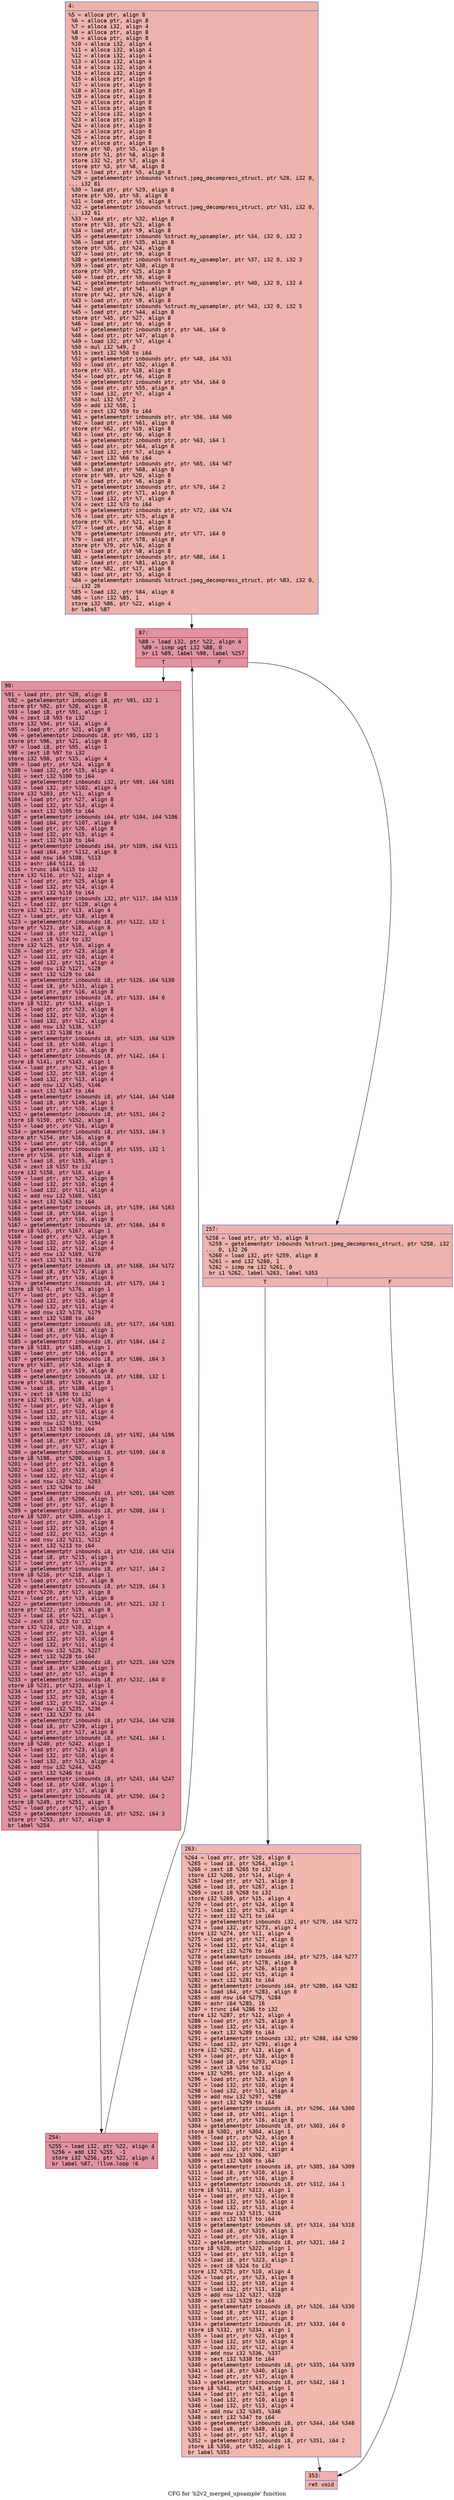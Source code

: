 digraph "CFG for 'h2v2_merged_upsample' function" {
	label="CFG for 'h2v2_merged_upsample' function";

	Node0x60000017e530 [shape=record,color="#3d50c3ff", style=filled, fillcolor="#d6524470" fontname="Courier",label="{4:\l|  %5 = alloca ptr, align 8\l  %6 = alloca ptr, align 8\l  %7 = alloca i32, align 4\l  %8 = alloca ptr, align 8\l  %9 = alloca ptr, align 8\l  %10 = alloca i32, align 4\l  %11 = alloca i32, align 4\l  %12 = alloca i32, align 4\l  %13 = alloca i32, align 4\l  %14 = alloca i32, align 4\l  %15 = alloca i32, align 4\l  %16 = alloca ptr, align 8\l  %17 = alloca ptr, align 8\l  %18 = alloca ptr, align 8\l  %19 = alloca ptr, align 8\l  %20 = alloca ptr, align 8\l  %21 = alloca ptr, align 8\l  %22 = alloca i32, align 4\l  %23 = alloca ptr, align 8\l  %24 = alloca ptr, align 8\l  %25 = alloca ptr, align 8\l  %26 = alloca ptr, align 8\l  %27 = alloca ptr, align 8\l  store ptr %0, ptr %5, align 8\l  store ptr %1, ptr %6, align 8\l  store i32 %2, ptr %7, align 4\l  store ptr %3, ptr %8, align 8\l  %28 = load ptr, ptr %5, align 8\l  %29 = getelementptr inbounds %struct.jpeg_decompress_struct, ptr %28, i32 0,\l... i32 81\l  %30 = load ptr, ptr %29, align 8\l  store ptr %30, ptr %9, align 8\l  %31 = load ptr, ptr %5, align 8\l  %32 = getelementptr inbounds %struct.jpeg_decompress_struct, ptr %31, i32 0,\l... i32 61\l  %33 = load ptr, ptr %32, align 8\l  store ptr %33, ptr %23, align 8\l  %34 = load ptr, ptr %9, align 8\l  %35 = getelementptr inbounds %struct.my_upsampler, ptr %34, i32 0, i32 2\l  %36 = load ptr, ptr %35, align 8\l  store ptr %36, ptr %24, align 8\l  %37 = load ptr, ptr %9, align 8\l  %38 = getelementptr inbounds %struct.my_upsampler, ptr %37, i32 0, i32 3\l  %39 = load ptr, ptr %38, align 8\l  store ptr %39, ptr %25, align 8\l  %40 = load ptr, ptr %9, align 8\l  %41 = getelementptr inbounds %struct.my_upsampler, ptr %40, i32 0, i32 4\l  %42 = load ptr, ptr %41, align 8\l  store ptr %42, ptr %26, align 8\l  %43 = load ptr, ptr %9, align 8\l  %44 = getelementptr inbounds %struct.my_upsampler, ptr %43, i32 0, i32 5\l  %45 = load ptr, ptr %44, align 8\l  store ptr %45, ptr %27, align 8\l  %46 = load ptr, ptr %6, align 8\l  %47 = getelementptr inbounds ptr, ptr %46, i64 0\l  %48 = load ptr, ptr %47, align 8\l  %49 = load i32, ptr %7, align 4\l  %50 = mul i32 %49, 2\l  %51 = zext i32 %50 to i64\l  %52 = getelementptr inbounds ptr, ptr %48, i64 %51\l  %53 = load ptr, ptr %52, align 8\l  store ptr %53, ptr %18, align 8\l  %54 = load ptr, ptr %6, align 8\l  %55 = getelementptr inbounds ptr, ptr %54, i64 0\l  %56 = load ptr, ptr %55, align 8\l  %57 = load i32, ptr %7, align 4\l  %58 = mul i32 %57, 2\l  %59 = add i32 %58, 1\l  %60 = zext i32 %59 to i64\l  %61 = getelementptr inbounds ptr, ptr %56, i64 %60\l  %62 = load ptr, ptr %61, align 8\l  store ptr %62, ptr %19, align 8\l  %63 = load ptr, ptr %6, align 8\l  %64 = getelementptr inbounds ptr, ptr %63, i64 1\l  %65 = load ptr, ptr %64, align 8\l  %66 = load i32, ptr %7, align 4\l  %67 = zext i32 %66 to i64\l  %68 = getelementptr inbounds ptr, ptr %65, i64 %67\l  %69 = load ptr, ptr %68, align 8\l  store ptr %69, ptr %20, align 8\l  %70 = load ptr, ptr %6, align 8\l  %71 = getelementptr inbounds ptr, ptr %70, i64 2\l  %72 = load ptr, ptr %71, align 8\l  %73 = load i32, ptr %7, align 4\l  %74 = zext i32 %73 to i64\l  %75 = getelementptr inbounds ptr, ptr %72, i64 %74\l  %76 = load ptr, ptr %75, align 8\l  store ptr %76, ptr %21, align 8\l  %77 = load ptr, ptr %8, align 8\l  %78 = getelementptr inbounds ptr, ptr %77, i64 0\l  %79 = load ptr, ptr %78, align 8\l  store ptr %79, ptr %16, align 8\l  %80 = load ptr, ptr %8, align 8\l  %81 = getelementptr inbounds ptr, ptr %80, i64 1\l  %82 = load ptr, ptr %81, align 8\l  store ptr %82, ptr %17, align 8\l  %83 = load ptr, ptr %5, align 8\l  %84 = getelementptr inbounds %struct.jpeg_decompress_struct, ptr %83, i32 0,\l... i32 26\l  %85 = load i32, ptr %84, align 8\l  %86 = lshr i32 %85, 1\l  store i32 %86, ptr %22, align 4\l  br label %87\l}"];
	Node0x60000017e530 -> Node0x60000017e580[tooltip="4 -> 87\nProbability 100.00%" ];
	Node0x60000017e580 [shape=record,color="#b70d28ff", style=filled, fillcolor="#b70d2870" fontname="Courier",label="{87:\l|  %88 = load i32, ptr %22, align 4\l  %89 = icmp ugt i32 %88, 0\l  br i1 %89, label %90, label %257\l|{<s0>T|<s1>F}}"];
	Node0x60000017e580:s0 -> Node0x60000017e5d0[tooltip="87 -> 90\nProbability 96.88%" ];
	Node0x60000017e580:s1 -> Node0x60000017e670[tooltip="87 -> 257\nProbability 3.12%" ];
	Node0x60000017e5d0 [shape=record,color="#b70d28ff", style=filled, fillcolor="#b70d2870" fontname="Courier",label="{90:\l|  %91 = load ptr, ptr %20, align 8\l  %92 = getelementptr inbounds i8, ptr %91, i32 1\l  store ptr %92, ptr %20, align 8\l  %93 = load i8, ptr %91, align 1\l  %94 = zext i8 %93 to i32\l  store i32 %94, ptr %14, align 4\l  %95 = load ptr, ptr %21, align 8\l  %96 = getelementptr inbounds i8, ptr %95, i32 1\l  store ptr %96, ptr %21, align 8\l  %97 = load i8, ptr %95, align 1\l  %98 = zext i8 %97 to i32\l  store i32 %98, ptr %15, align 4\l  %99 = load ptr, ptr %24, align 8\l  %100 = load i32, ptr %15, align 4\l  %101 = sext i32 %100 to i64\l  %102 = getelementptr inbounds i32, ptr %99, i64 %101\l  %103 = load i32, ptr %102, align 4\l  store i32 %103, ptr %11, align 4\l  %104 = load ptr, ptr %27, align 8\l  %105 = load i32, ptr %14, align 4\l  %106 = sext i32 %105 to i64\l  %107 = getelementptr inbounds i64, ptr %104, i64 %106\l  %108 = load i64, ptr %107, align 8\l  %109 = load ptr, ptr %26, align 8\l  %110 = load i32, ptr %15, align 4\l  %111 = sext i32 %110 to i64\l  %112 = getelementptr inbounds i64, ptr %109, i64 %111\l  %113 = load i64, ptr %112, align 8\l  %114 = add nsw i64 %108, %113\l  %115 = ashr i64 %114, 16\l  %116 = trunc i64 %115 to i32\l  store i32 %116, ptr %12, align 4\l  %117 = load ptr, ptr %25, align 8\l  %118 = load i32, ptr %14, align 4\l  %119 = sext i32 %118 to i64\l  %120 = getelementptr inbounds i32, ptr %117, i64 %119\l  %121 = load i32, ptr %120, align 4\l  store i32 %121, ptr %13, align 4\l  %122 = load ptr, ptr %18, align 8\l  %123 = getelementptr inbounds i8, ptr %122, i32 1\l  store ptr %123, ptr %18, align 8\l  %124 = load i8, ptr %122, align 1\l  %125 = zext i8 %124 to i32\l  store i32 %125, ptr %10, align 4\l  %126 = load ptr, ptr %23, align 8\l  %127 = load i32, ptr %10, align 4\l  %128 = load i32, ptr %11, align 4\l  %129 = add nsw i32 %127, %128\l  %130 = sext i32 %129 to i64\l  %131 = getelementptr inbounds i8, ptr %126, i64 %130\l  %132 = load i8, ptr %131, align 1\l  %133 = load ptr, ptr %16, align 8\l  %134 = getelementptr inbounds i8, ptr %133, i64 0\l  store i8 %132, ptr %134, align 1\l  %135 = load ptr, ptr %23, align 8\l  %136 = load i32, ptr %10, align 4\l  %137 = load i32, ptr %12, align 4\l  %138 = add nsw i32 %136, %137\l  %139 = sext i32 %138 to i64\l  %140 = getelementptr inbounds i8, ptr %135, i64 %139\l  %141 = load i8, ptr %140, align 1\l  %142 = load ptr, ptr %16, align 8\l  %143 = getelementptr inbounds i8, ptr %142, i64 1\l  store i8 %141, ptr %143, align 1\l  %144 = load ptr, ptr %23, align 8\l  %145 = load i32, ptr %10, align 4\l  %146 = load i32, ptr %13, align 4\l  %147 = add nsw i32 %145, %146\l  %148 = sext i32 %147 to i64\l  %149 = getelementptr inbounds i8, ptr %144, i64 %148\l  %150 = load i8, ptr %149, align 1\l  %151 = load ptr, ptr %16, align 8\l  %152 = getelementptr inbounds i8, ptr %151, i64 2\l  store i8 %150, ptr %152, align 1\l  %153 = load ptr, ptr %16, align 8\l  %154 = getelementptr inbounds i8, ptr %153, i64 3\l  store ptr %154, ptr %16, align 8\l  %155 = load ptr, ptr %18, align 8\l  %156 = getelementptr inbounds i8, ptr %155, i32 1\l  store ptr %156, ptr %18, align 8\l  %157 = load i8, ptr %155, align 1\l  %158 = zext i8 %157 to i32\l  store i32 %158, ptr %10, align 4\l  %159 = load ptr, ptr %23, align 8\l  %160 = load i32, ptr %10, align 4\l  %161 = load i32, ptr %11, align 4\l  %162 = add nsw i32 %160, %161\l  %163 = sext i32 %162 to i64\l  %164 = getelementptr inbounds i8, ptr %159, i64 %163\l  %165 = load i8, ptr %164, align 1\l  %166 = load ptr, ptr %16, align 8\l  %167 = getelementptr inbounds i8, ptr %166, i64 0\l  store i8 %165, ptr %167, align 1\l  %168 = load ptr, ptr %23, align 8\l  %169 = load i32, ptr %10, align 4\l  %170 = load i32, ptr %12, align 4\l  %171 = add nsw i32 %169, %170\l  %172 = sext i32 %171 to i64\l  %173 = getelementptr inbounds i8, ptr %168, i64 %172\l  %174 = load i8, ptr %173, align 1\l  %175 = load ptr, ptr %16, align 8\l  %176 = getelementptr inbounds i8, ptr %175, i64 1\l  store i8 %174, ptr %176, align 1\l  %177 = load ptr, ptr %23, align 8\l  %178 = load i32, ptr %10, align 4\l  %179 = load i32, ptr %13, align 4\l  %180 = add nsw i32 %178, %179\l  %181 = sext i32 %180 to i64\l  %182 = getelementptr inbounds i8, ptr %177, i64 %181\l  %183 = load i8, ptr %182, align 1\l  %184 = load ptr, ptr %16, align 8\l  %185 = getelementptr inbounds i8, ptr %184, i64 2\l  store i8 %183, ptr %185, align 1\l  %186 = load ptr, ptr %16, align 8\l  %187 = getelementptr inbounds i8, ptr %186, i64 3\l  store ptr %187, ptr %16, align 8\l  %188 = load ptr, ptr %19, align 8\l  %189 = getelementptr inbounds i8, ptr %188, i32 1\l  store ptr %189, ptr %19, align 8\l  %190 = load i8, ptr %188, align 1\l  %191 = zext i8 %190 to i32\l  store i32 %191, ptr %10, align 4\l  %192 = load ptr, ptr %23, align 8\l  %193 = load i32, ptr %10, align 4\l  %194 = load i32, ptr %11, align 4\l  %195 = add nsw i32 %193, %194\l  %196 = sext i32 %195 to i64\l  %197 = getelementptr inbounds i8, ptr %192, i64 %196\l  %198 = load i8, ptr %197, align 1\l  %199 = load ptr, ptr %17, align 8\l  %200 = getelementptr inbounds i8, ptr %199, i64 0\l  store i8 %198, ptr %200, align 1\l  %201 = load ptr, ptr %23, align 8\l  %202 = load i32, ptr %10, align 4\l  %203 = load i32, ptr %12, align 4\l  %204 = add nsw i32 %202, %203\l  %205 = sext i32 %204 to i64\l  %206 = getelementptr inbounds i8, ptr %201, i64 %205\l  %207 = load i8, ptr %206, align 1\l  %208 = load ptr, ptr %17, align 8\l  %209 = getelementptr inbounds i8, ptr %208, i64 1\l  store i8 %207, ptr %209, align 1\l  %210 = load ptr, ptr %23, align 8\l  %211 = load i32, ptr %10, align 4\l  %212 = load i32, ptr %13, align 4\l  %213 = add nsw i32 %211, %212\l  %214 = sext i32 %213 to i64\l  %215 = getelementptr inbounds i8, ptr %210, i64 %214\l  %216 = load i8, ptr %215, align 1\l  %217 = load ptr, ptr %17, align 8\l  %218 = getelementptr inbounds i8, ptr %217, i64 2\l  store i8 %216, ptr %218, align 1\l  %219 = load ptr, ptr %17, align 8\l  %220 = getelementptr inbounds i8, ptr %219, i64 3\l  store ptr %220, ptr %17, align 8\l  %221 = load ptr, ptr %19, align 8\l  %222 = getelementptr inbounds i8, ptr %221, i32 1\l  store ptr %222, ptr %19, align 8\l  %223 = load i8, ptr %221, align 1\l  %224 = zext i8 %223 to i32\l  store i32 %224, ptr %10, align 4\l  %225 = load ptr, ptr %23, align 8\l  %226 = load i32, ptr %10, align 4\l  %227 = load i32, ptr %11, align 4\l  %228 = add nsw i32 %226, %227\l  %229 = sext i32 %228 to i64\l  %230 = getelementptr inbounds i8, ptr %225, i64 %229\l  %231 = load i8, ptr %230, align 1\l  %232 = load ptr, ptr %17, align 8\l  %233 = getelementptr inbounds i8, ptr %232, i64 0\l  store i8 %231, ptr %233, align 1\l  %234 = load ptr, ptr %23, align 8\l  %235 = load i32, ptr %10, align 4\l  %236 = load i32, ptr %12, align 4\l  %237 = add nsw i32 %235, %236\l  %238 = sext i32 %237 to i64\l  %239 = getelementptr inbounds i8, ptr %234, i64 %238\l  %240 = load i8, ptr %239, align 1\l  %241 = load ptr, ptr %17, align 8\l  %242 = getelementptr inbounds i8, ptr %241, i64 1\l  store i8 %240, ptr %242, align 1\l  %243 = load ptr, ptr %23, align 8\l  %244 = load i32, ptr %10, align 4\l  %245 = load i32, ptr %13, align 4\l  %246 = add nsw i32 %244, %245\l  %247 = sext i32 %246 to i64\l  %248 = getelementptr inbounds i8, ptr %243, i64 %247\l  %249 = load i8, ptr %248, align 1\l  %250 = load ptr, ptr %17, align 8\l  %251 = getelementptr inbounds i8, ptr %250, i64 2\l  store i8 %249, ptr %251, align 1\l  %252 = load ptr, ptr %17, align 8\l  %253 = getelementptr inbounds i8, ptr %252, i64 3\l  store ptr %253, ptr %17, align 8\l  br label %254\l}"];
	Node0x60000017e5d0 -> Node0x60000017e620[tooltip="90 -> 254\nProbability 100.00%" ];
	Node0x60000017e620 [shape=record,color="#b70d28ff", style=filled, fillcolor="#b70d2870" fontname="Courier",label="{254:\l|  %255 = load i32, ptr %22, align 4\l  %256 = add i32 %255, -1\l  store i32 %256, ptr %22, align 4\l  br label %87, !llvm.loop !6\l}"];
	Node0x60000017e620 -> Node0x60000017e580[tooltip="254 -> 87\nProbability 100.00%" ];
	Node0x60000017e670 [shape=record,color="#3d50c3ff", style=filled, fillcolor="#d6524470" fontname="Courier",label="{257:\l|  %258 = load ptr, ptr %5, align 8\l  %259 = getelementptr inbounds %struct.jpeg_decompress_struct, ptr %258, i32\l... 0, i32 26\l  %260 = load i32, ptr %259, align 8\l  %261 = and i32 %260, 1\l  %262 = icmp ne i32 %261, 0\l  br i1 %262, label %263, label %353\l|{<s0>T|<s1>F}}"];
	Node0x60000017e670:s0 -> Node0x60000017e6c0[tooltip="257 -> 263\nProbability 50.00%" ];
	Node0x60000017e670:s1 -> Node0x60000017e710[tooltip="257 -> 353\nProbability 50.00%" ];
	Node0x60000017e6c0 [shape=record,color="#3d50c3ff", style=filled, fillcolor="#dc5d4a70" fontname="Courier",label="{263:\l|  %264 = load ptr, ptr %20, align 8\l  %265 = load i8, ptr %264, align 1\l  %266 = zext i8 %265 to i32\l  store i32 %266, ptr %14, align 4\l  %267 = load ptr, ptr %21, align 8\l  %268 = load i8, ptr %267, align 1\l  %269 = zext i8 %268 to i32\l  store i32 %269, ptr %15, align 4\l  %270 = load ptr, ptr %24, align 8\l  %271 = load i32, ptr %15, align 4\l  %272 = sext i32 %271 to i64\l  %273 = getelementptr inbounds i32, ptr %270, i64 %272\l  %274 = load i32, ptr %273, align 4\l  store i32 %274, ptr %11, align 4\l  %275 = load ptr, ptr %27, align 8\l  %276 = load i32, ptr %14, align 4\l  %277 = sext i32 %276 to i64\l  %278 = getelementptr inbounds i64, ptr %275, i64 %277\l  %279 = load i64, ptr %278, align 8\l  %280 = load ptr, ptr %26, align 8\l  %281 = load i32, ptr %15, align 4\l  %282 = sext i32 %281 to i64\l  %283 = getelementptr inbounds i64, ptr %280, i64 %282\l  %284 = load i64, ptr %283, align 8\l  %285 = add nsw i64 %279, %284\l  %286 = ashr i64 %285, 16\l  %287 = trunc i64 %286 to i32\l  store i32 %287, ptr %12, align 4\l  %288 = load ptr, ptr %25, align 8\l  %289 = load i32, ptr %14, align 4\l  %290 = sext i32 %289 to i64\l  %291 = getelementptr inbounds i32, ptr %288, i64 %290\l  %292 = load i32, ptr %291, align 4\l  store i32 %292, ptr %13, align 4\l  %293 = load ptr, ptr %18, align 8\l  %294 = load i8, ptr %293, align 1\l  %295 = zext i8 %294 to i32\l  store i32 %295, ptr %10, align 4\l  %296 = load ptr, ptr %23, align 8\l  %297 = load i32, ptr %10, align 4\l  %298 = load i32, ptr %11, align 4\l  %299 = add nsw i32 %297, %298\l  %300 = sext i32 %299 to i64\l  %301 = getelementptr inbounds i8, ptr %296, i64 %300\l  %302 = load i8, ptr %301, align 1\l  %303 = load ptr, ptr %16, align 8\l  %304 = getelementptr inbounds i8, ptr %303, i64 0\l  store i8 %302, ptr %304, align 1\l  %305 = load ptr, ptr %23, align 8\l  %306 = load i32, ptr %10, align 4\l  %307 = load i32, ptr %12, align 4\l  %308 = add nsw i32 %306, %307\l  %309 = sext i32 %308 to i64\l  %310 = getelementptr inbounds i8, ptr %305, i64 %309\l  %311 = load i8, ptr %310, align 1\l  %312 = load ptr, ptr %16, align 8\l  %313 = getelementptr inbounds i8, ptr %312, i64 1\l  store i8 %311, ptr %313, align 1\l  %314 = load ptr, ptr %23, align 8\l  %315 = load i32, ptr %10, align 4\l  %316 = load i32, ptr %13, align 4\l  %317 = add nsw i32 %315, %316\l  %318 = sext i32 %317 to i64\l  %319 = getelementptr inbounds i8, ptr %314, i64 %318\l  %320 = load i8, ptr %319, align 1\l  %321 = load ptr, ptr %16, align 8\l  %322 = getelementptr inbounds i8, ptr %321, i64 2\l  store i8 %320, ptr %322, align 1\l  %323 = load ptr, ptr %19, align 8\l  %324 = load i8, ptr %323, align 1\l  %325 = zext i8 %324 to i32\l  store i32 %325, ptr %10, align 4\l  %326 = load ptr, ptr %23, align 8\l  %327 = load i32, ptr %10, align 4\l  %328 = load i32, ptr %11, align 4\l  %329 = add nsw i32 %327, %328\l  %330 = sext i32 %329 to i64\l  %331 = getelementptr inbounds i8, ptr %326, i64 %330\l  %332 = load i8, ptr %331, align 1\l  %333 = load ptr, ptr %17, align 8\l  %334 = getelementptr inbounds i8, ptr %333, i64 0\l  store i8 %332, ptr %334, align 1\l  %335 = load ptr, ptr %23, align 8\l  %336 = load i32, ptr %10, align 4\l  %337 = load i32, ptr %12, align 4\l  %338 = add nsw i32 %336, %337\l  %339 = sext i32 %338 to i64\l  %340 = getelementptr inbounds i8, ptr %335, i64 %339\l  %341 = load i8, ptr %340, align 1\l  %342 = load ptr, ptr %17, align 8\l  %343 = getelementptr inbounds i8, ptr %342, i64 1\l  store i8 %341, ptr %343, align 1\l  %344 = load ptr, ptr %23, align 8\l  %345 = load i32, ptr %10, align 4\l  %346 = load i32, ptr %13, align 4\l  %347 = add nsw i32 %345, %346\l  %348 = sext i32 %347 to i64\l  %349 = getelementptr inbounds i8, ptr %344, i64 %348\l  %350 = load i8, ptr %349, align 1\l  %351 = load ptr, ptr %17, align 8\l  %352 = getelementptr inbounds i8, ptr %351, i64 2\l  store i8 %350, ptr %352, align 1\l  br label %353\l}"];
	Node0x60000017e6c0 -> Node0x60000017e710[tooltip="263 -> 353\nProbability 100.00%" ];
	Node0x60000017e710 [shape=record,color="#3d50c3ff", style=filled, fillcolor="#d6524470" fontname="Courier",label="{353:\l|  ret void\l}"];
}
